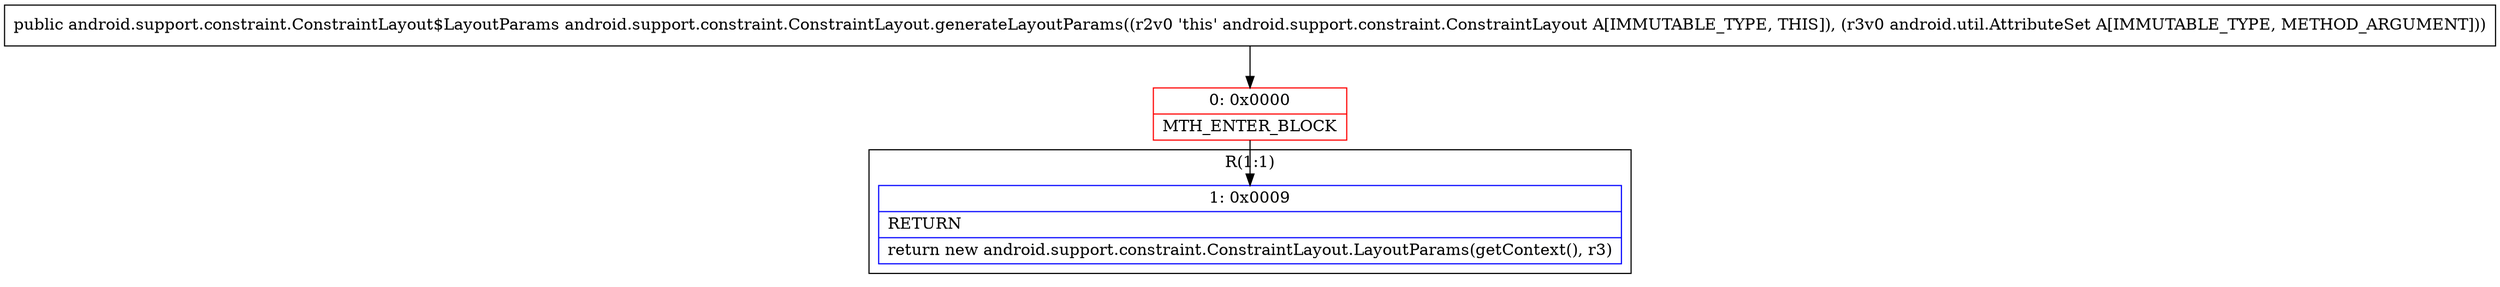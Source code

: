 digraph "CFG forandroid.support.constraint.ConstraintLayout.generateLayoutParams(Landroid\/util\/AttributeSet;)Landroid\/support\/constraint\/ConstraintLayout$LayoutParams;" {
subgraph cluster_Region_1066661052 {
label = "R(1:1)";
node [shape=record,color=blue];
Node_1 [shape=record,label="{1\:\ 0x0009|RETURN\l|return new android.support.constraint.ConstraintLayout.LayoutParams(getContext(), r3)\l}"];
}
Node_0 [shape=record,color=red,label="{0\:\ 0x0000|MTH_ENTER_BLOCK\l}"];
MethodNode[shape=record,label="{public android.support.constraint.ConstraintLayout$LayoutParams android.support.constraint.ConstraintLayout.generateLayoutParams((r2v0 'this' android.support.constraint.ConstraintLayout A[IMMUTABLE_TYPE, THIS]), (r3v0 android.util.AttributeSet A[IMMUTABLE_TYPE, METHOD_ARGUMENT])) }"];
MethodNode -> Node_0;
Node_0 -> Node_1;
}


